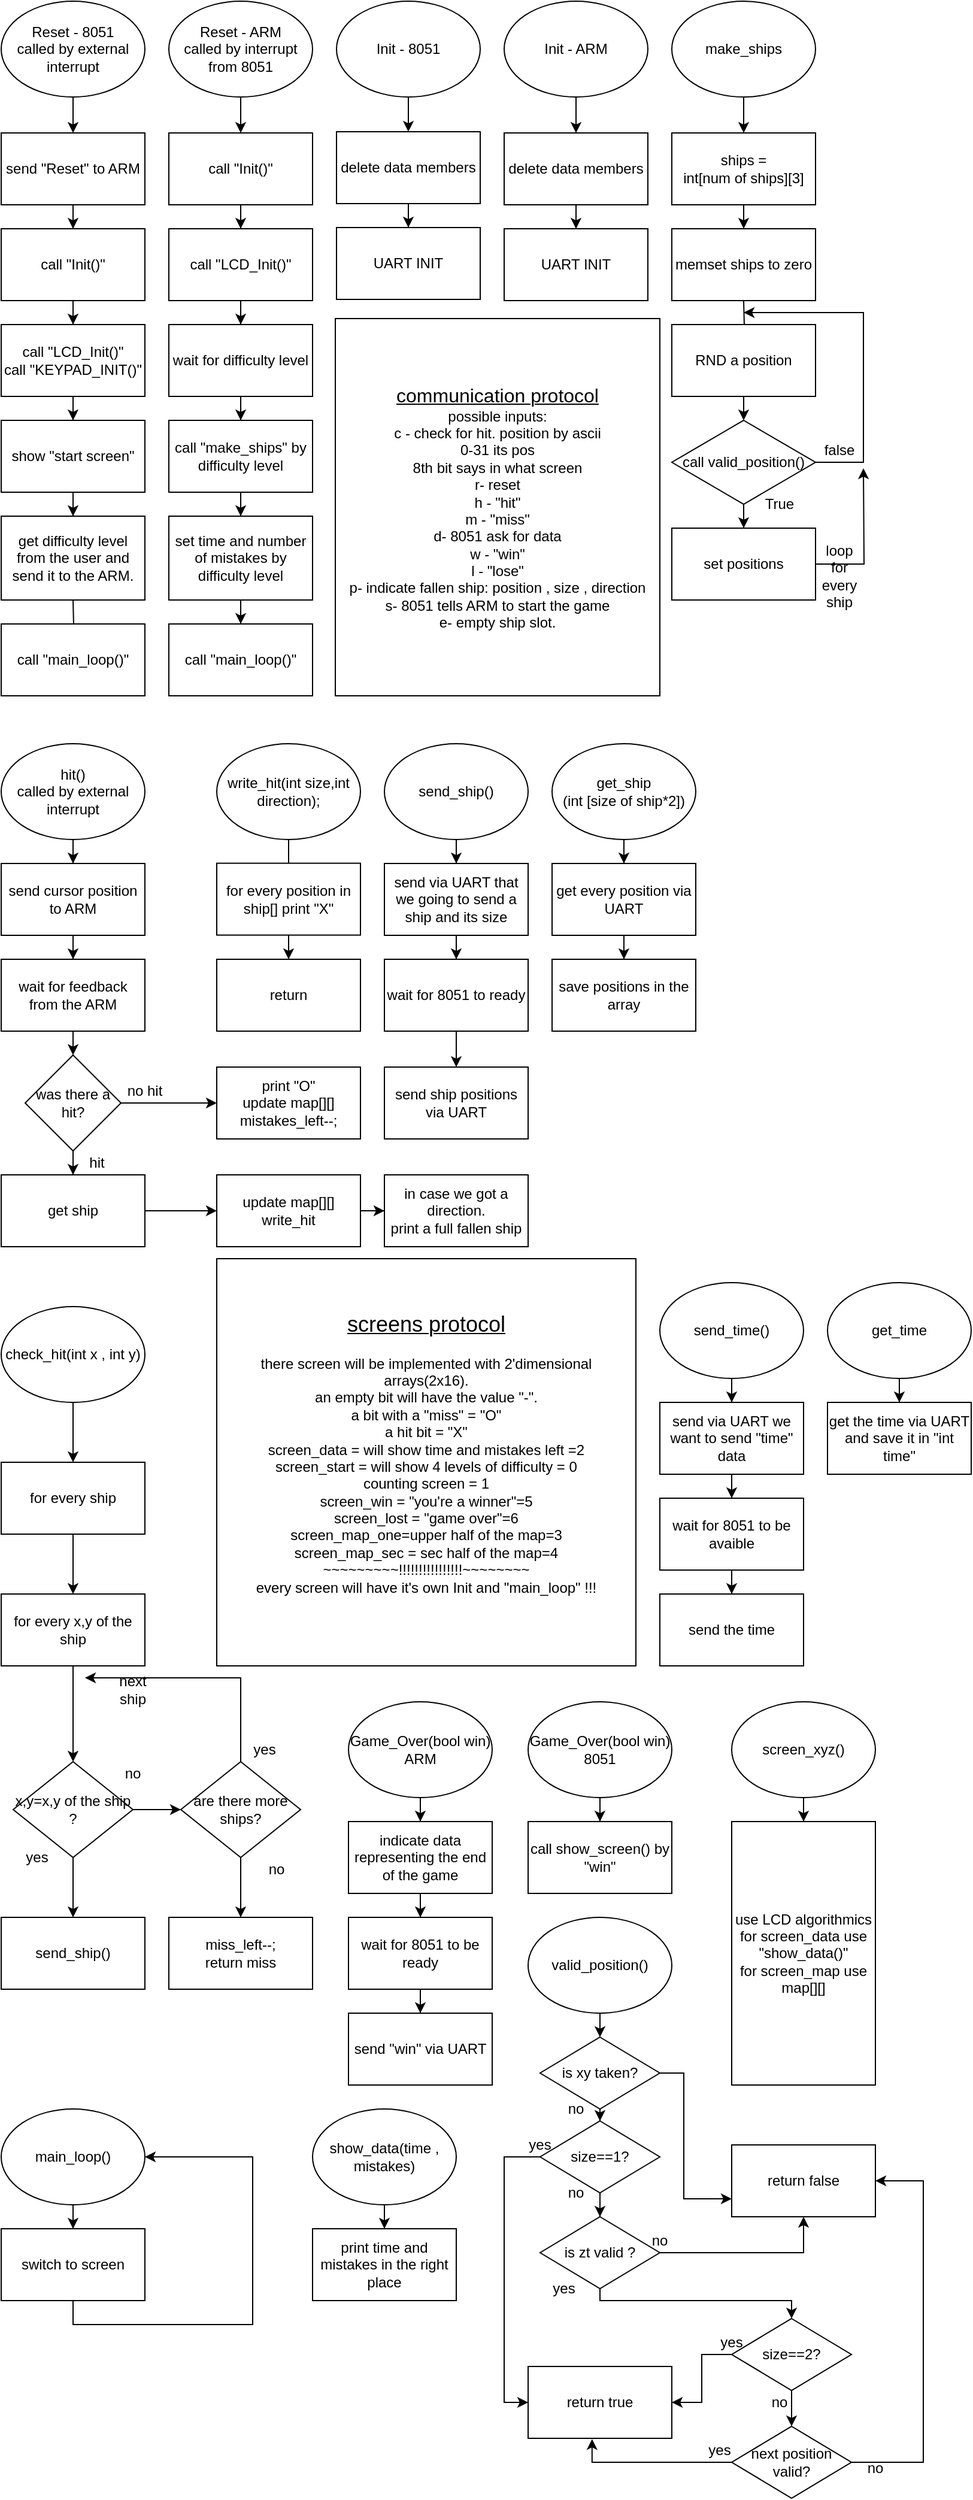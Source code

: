 <mxfile version="10.8.0" type="device"><diagram id="xLFcLaR1ktR-1Xepkl2k" name="Page-1"><mxGraphModel dx="840" dy="452" grid="1" gridSize="10" guides="1" tooltips="1" connect="1" arrows="1" fold="1" page="1" pageScale="1" pageWidth="850" pageHeight="1100" math="0" shadow="0"><root><mxCell id="0"/><mxCell id="1" parent="0"/><mxCell id="1iO3eZems2gTbw6EVcsq-3" value="" style="edgeStyle=orthogonalEdgeStyle;rounded=0;orthogonalLoop=1;jettySize=auto;html=1;" parent="1" source="1iO3eZems2gTbw6EVcsq-1" target="1iO3eZems2gTbw6EVcsq-2" edge="1"><mxGeometry relative="1" as="geometry"/></mxCell><mxCell id="1iO3eZems2gTbw6EVcsq-1" value="Reset - 8051&lt;br&gt;called by external interrupt&lt;br&gt;" style="ellipse;whiteSpace=wrap;html=1;" parent="1" vertex="1"><mxGeometry x="20" y="20" width="120" height="80" as="geometry"/></mxCell><mxCell id="1iO3eZems2gTbw6EVcsq-5" value="" style="edgeStyle=orthogonalEdgeStyle;rounded=0;orthogonalLoop=1;jettySize=auto;html=1;" parent="1" source="1iO3eZems2gTbw6EVcsq-2" target="1iO3eZems2gTbw6EVcsq-4" edge="1"><mxGeometry relative="1" as="geometry"/></mxCell><mxCell id="1iO3eZems2gTbw6EVcsq-2" value="send &quot;Reset&quot; to ARM" style="rounded=0;whiteSpace=wrap;html=1;" parent="1" vertex="1"><mxGeometry x="20" y="130" width="120" height="60" as="geometry"/></mxCell><mxCell id="1iO3eZems2gTbw6EVcsq-7" value="" style="edgeStyle=orthogonalEdgeStyle;rounded=0;orthogonalLoop=1;jettySize=auto;html=1;" parent="1" source="1iO3eZems2gTbw6EVcsq-4" target="1iO3eZems2gTbw6EVcsq-6" edge="1"><mxGeometry relative="1" as="geometry"/></mxCell><mxCell id="1iO3eZems2gTbw6EVcsq-4" value="call &quot;Init()&quot;" style="rounded=0;whiteSpace=wrap;html=1;" parent="1" vertex="1"><mxGeometry x="20" y="210" width="120" height="60" as="geometry"/></mxCell><mxCell id="1iO3eZems2gTbw6EVcsq-9" value="" style="edgeStyle=orthogonalEdgeStyle;rounded=0;orthogonalLoop=1;jettySize=auto;html=1;" parent="1" source="1iO3eZems2gTbw6EVcsq-6" target="1iO3eZems2gTbw6EVcsq-8" edge="1"><mxGeometry relative="1" as="geometry"/></mxCell><mxCell id="1iO3eZems2gTbw6EVcsq-6" value="call &quot;LCD_Init()&quot;&lt;br&gt;call &quot;KEYPAD_INIT()&quot;&lt;br&gt;" style="rounded=0;whiteSpace=wrap;html=1;" parent="1" vertex="1"><mxGeometry x="20" y="290" width="120" height="60" as="geometry"/></mxCell><mxCell id="1iO3eZems2gTbw6EVcsq-11" value="" style="edgeStyle=orthogonalEdgeStyle;rounded=0;orthogonalLoop=1;jettySize=auto;html=1;" parent="1" source="1iO3eZems2gTbw6EVcsq-8" target="1iO3eZems2gTbw6EVcsq-10" edge="1"><mxGeometry relative="1" as="geometry"/></mxCell><mxCell id="1iO3eZems2gTbw6EVcsq-8" value="show &quot;start screen&quot;" style="rounded=0;whiteSpace=wrap;html=1;" parent="1" vertex="1"><mxGeometry x="20" y="370" width="120" height="60" as="geometry"/></mxCell><mxCell id="1iO3eZems2gTbw6EVcsq-10" value="get difficulty level from the user and send it to the ARM." style="rounded=0;whiteSpace=wrap;html=1;" parent="1" vertex="1"><mxGeometry x="20" y="450" width="120" height="70" as="geometry"/></mxCell><mxCell id="1iO3eZems2gTbw6EVcsq-15" value="" style="edgeStyle=orthogonalEdgeStyle;rounded=0;orthogonalLoop=1;jettySize=auto;html=1;" parent="1" target="1iO3eZems2gTbw6EVcsq-14" edge="1"><mxGeometry relative="1" as="geometry"><mxPoint x="80" y="520" as="sourcePoint"/></mxGeometry></mxCell><mxCell id="1iO3eZems2gTbw6EVcsq-14" value="call &quot;main_loop()&quot;&lt;br&gt;" style="rounded=0;whiteSpace=wrap;html=1;" parent="1" vertex="1"><mxGeometry x="20" y="540" width="120" height="60" as="geometry"/></mxCell><mxCell id="1iO3eZems2gTbw6EVcsq-21" value="" style="edgeStyle=orthogonalEdgeStyle;rounded=0;orthogonalLoop=1;jettySize=auto;html=1;" parent="1" source="1iO3eZems2gTbw6EVcsq-16" target="1iO3eZems2gTbw6EVcsq-18" edge="1"><mxGeometry relative="1" as="geometry"/></mxCell><mxCell id="1iO3eZems2gTbw6EVcsq-16" value="Reset - ARM&lt;br&gt;called by interrupt from 8051&lt;br&gt;" style="ellipse;whiteSpace=wrap;html=1;" parent="1" vertex="1"><mxGeometry x="160" y="20" width="120" height="80" as="geometry"/></mxCell><mxCell id="1iO3eZems2gTbw6EVcsq-17" value="" style="edgeStyle=orthogonalEdgeStyle;rounded=0;orthogonalLoop=1;jettySize=auto;html=1;" parent="1" source="1iO3eZems2gTbw6EVcsq-18" target="1iO3eZems2gTbw6EVcsq-20" edge="1"><mxGeometry relative="1" as="geometry"/></mxCell><mxCell id="1iO3eZems2gTbw6EVcsq-18" value="call &quot;Init()&quot;" style="rounded=0;whiteSpace=wrap;html=1;" parent="1" vertex="1"><mxGeometry x="160" y="130" width="120" height="60" as="geometry"/></mxCell><mxCell id="1iO3eZems2gTbw6EVcsq-23" value="" style="edgeStyle=orthogonalEdgeStyle;rounded=0;orthogonalLoop=1;jettySize=auto;html=1;" parent="1" source="1iO3eZems2gTbw6EVcsq-20" target="1iO3eZems2gTbw6EVcsq-22" edge="1"><mxGeometry relative="1" as="geometry"/></mxCell><mxCell id="1iO3eZems2gTbw6EVcsq-20" value="call &quot;LCD_Init()&quot;&lt;br&gt;" style="rounded=0;whiteSpace=wrap;html=1;" parent="1" vertex="1"><mxGeometry x="160" y="210" width="120" height="60" as="geometry"/></mxCell><mxCell id="1iO3eZems2gTbw6EVcsq-25" value="" style="edgeStyle=orthogonalEdgeStyle;rounded=0;orthogonalLoop=1;jettySize=auto;html=1;" parent="1" source="1iO3eZems2gTbw6EVcsq-22" target="1iO3eZems2gTbw6EVcsq-24" edge="1"><mxGeometry relative="1" as="geometry"/></mxCell><mxCell id="1iO3eZems2gTbw6EVcsq-22" value="wait for difficulty level" style="rounded=0;whiteSpace=wrap;html=1;" parent="1" vertex="1"><mxGeometry x="160" y="290" width="120" height="60" as="geometry"/></mxCell><mxCell id="1iO3eZems2gTbw6EVcsq-27" value="" style="edgeStyle=orthogonalEdgeStyle;rounded=0;orthogonalLoop=1;jettySize=auto;html=1;" parent="1" source="1iO3eZems2gTbw6EVcsq-24" target="1iO3eZems2gTbw6EVcsq-26" edge="1"><mxGeometry relative="1" as="geometry"/></mxCell><mxCell id="1iO3eZems2gTbw6EVcsq-24" value="call &quot;make_ships&quot; by difficulty level" style="rounded=0;whiteSpace=wrap;html=1;" parent="1" vertex="1"><mxGeometry x="160" y="370" width="120" height="60" as="geometry"/></mxCell><mxCell id="1iO3eZems2gTbw6EVcsq-29" value="" style="edgeStyle=orthogonalEdgeStyle;rounded=0;orthogonalLoop=1;jettySize=auto;html=1;" parent="1" source="1iO3eZems2gTbw6EVcsq-26" target="1iO3eZems2gTbw6EVcsq-28" edge="1"><mxGeometry relative="1" as="geometry"/></mxCell><mxCell id="1iO3eZems2gTbw6EVcsq-26" value="set time and number of mistakes by difficulty level" style="rounded=0;whiteSpace=wrap;html=1;" parent="1" vertex="1"><mxGeometry x="160" y="450" width="120" height="70" as="geometry"/></mxCell><mxCell id="1iO3eZems2gTbw6EVcsq-28" value="call &quot;main_loop()&quot;" style="rounded=0;whiteSpace=wrap;html=1;" parent="1" vertex="1"><mxGeometry x="160" y="540" width="120" height="60" as="geometry"/></mxCell><mxCell id="1iO3eZems2gTbw6EVcsq-188" value="" style="edgeStyle=orthogonalEdgeStyle;rounded=0;orthogonalLoop=1;jettySize=auto;html=1;" parent="1" source="1iO3eZems2gTbw6EVcsq-30" target="1iO3eZems2gTbw6EVcsq-186" edge="1"><mxGeometry relative="1" as="geometry"/></mxCell><mxCell id="1iO3eZems2gTbw6EVcsq-30" value="Init - 8051" style="ellipse;whiteSpace=wrap;html=1;" parent="1" vertex="1"><mxGeometry x="300" y="20" width="120" height="80" as="geometry"/></mxCell><mxCell id="1iO3eZems2gTbw6EVcsq-33" value="" style="edgeStyle=orthogonalEdgeStyle;rounded=0;orthogonalLoop=1;jettySize=auto;html=1;" parent="1" source="1iO3eZems2gTbw6EVcsq-34" target="1iO3eZems2gTbw6EVcsq-35" edge="1"><mxGeometry relative="1" as="geometry"/></mxCell><mxCell id="1iO3eZems2gTbw6EVcsq-34" value="Init - ARM" style="ellipse;whiteSpace=wrap;html=1;" parent="1" vertex="1"><mxGeometry x="440" y="20" width="120" height="80" as="geometry"/></mxCell><mxCell id="1iO3eZems2gTbw6EVcsq-37" value="" style="edgeStyle=orthogonalEdgeStyle;rounded=0;orthogonalLoop=1;jettySize=auto;html=1;" parent="1" source="1iO3eZems2gTbw6EVcsq-35" target="1iO3eZems2gTbw6EVcsq-36" edge="1"><mxGeometry relative="1" as="geometry"/></mxCell><mxCell id="1iO3eZems2gTbw6EVcsq-35" value="delete data members" style="rounded=0;whiteSpace=wrap;html=1;" parent="1" vertex="1"><mxGeometry x="440" y="130" width="120" height="60" as="geometry"/></mxCell><mxCell id="1iO3eZems2gTbw6EVcsq-36" value="UART INIT" style="rounded=0;whiteSpace=wrap;html=1;" parent="1" vertex="1"><mxGeometry x="440" y="210" width="120" height="60" as="geometry"/></mxCell><mxCell id="1iO3eZems2gTbw6EVcsq-40" value="" style="edgeStyle=orthogonalEdgeStyle;rounded=0;orthogonalLoop=1;jettySize=auto;html=1;" parent="1" source="1iO3eZems2gTbw6EVcsq-38" target="1iO3eZems2gTbw6EVcsq-39" edge="1"><mxGeometry relative="1" as="geometry"/></mxCell><mxCell id="1iO3eZems2gTbw6EVcsq-38" value="make_ships" style="ellipse;whiteSpace=wrap;html=1;" parent="1" vertex="1"><mxGeometry x="580" y="20" width="120" height="80" as="geometry"/></mxCell><mxCell id="1iO3eZems2gTbw6EVcsq-42" value="" style="edgeStyle=orthogonalEdgeStyle;rounded=0;orthogonalLoop=1;jettySize=auto;html=1;" parent="1" source="1iO3eZems2gTbw6EVcsq-39" edge="1"><mxGeometry relative="1" as="geometry"><mxPoint x="640" y="210" as="targetPoint"/></mxGeometry></mxCell><mxCell id="1iO3eZems2gTbw6EVcsq-39" value="ships = &lt;br&gt;int[num of ships][3]" style="rounded=0;whiteSpace=wrap;html=1;" parent="1" vertex="1"><mxGeometry x="580" y="130" width="120" height="60" as="geometry"/></mxCell><mxCell id="1iO3eZems2gTbw6EVcsq-43" value="memset ships to zero" style="rounded=0;whiteSpace=wrap;html=1;" parent="1" vertex="1"><mxGeometry x="580" y="210" width="120" height="60" as="geometry"/></mxCell><mxCell id="1iO3eZems2gTbw6EVcsq-47" value="" style="edgeStyle=orthogonalEdgeStyle;rounded=0;orthogonalLoop=1;jettySize=auto;html=1;" parent="1" target="1iO3eZems2gTbw6EVcsq-46" edge="1"><mxGeometry relative="1" as="geometry"><mxPoint x="640" y="270" as="sourcePoint"/></mxGeometry></mxCell><mxCell id="1iO3eZems2gTbw6EVcsq-49" value="" style="edgeStyle=orthogonalEdgeStyle;rounded=0;orthogonalLoop=1;jettySize=auto;html=1;" parent="1" source="1iO3eZems2gTbw6EVcsq-46" edge="1"><mxGeometry relative="1" as="geometry"><mxPoint x="640" y="370" as="targetPoint"/></mxGeometry></mxCell><mxCell id="1iO3eZems2gTbw6EVcsq-46" value="RND a position" style="rounded=0;whiteSpace=wrap;html=1;" parent="1" vertex="1"><mxGeometry x="580" y="290" width="120" height="60" as="geometry"/></mxCell><mxCell id="1iO3eZems2gTbw6EVcsq-54" style="edgeStyle=orthogonalEdgeStyle;rounded=0;orthogonalLoop=1;jettySize=auto;html=1;exitX=1;exitY=0.5;exitDx=0;exitDy=0;" parent="1" source="1iO3eZems2gTbw6EVcsq-52" edge="1"><mxGeometry relative="1" as="geometry"><mxPoint x="640" y="280" as="targetPoint"/><Array as="points"><mxPoint x="740" y="405"/><mxPoint x="740" y="280"/></Array></mxGeometry></mxCell><mxCell id="1iO3eZems2gTbw6EVcsq-57" value="" style="edgeStyle=orthogonalEdgeStyle;rounded=0;orthogonalLoop=1;jettySize=auto;html=1;" parent="1" source="1iO3eZems2gTbw6EVcsq-52" target="1iO3eZems2gTbw6EVcsq-56" edge="1"><mxGeometry relative="1" as="geometry"/></mxCell><mxCell id="1iO3eZems2gTbw6EVcsq-52" value="&lt;span&gt;call valid_position()&lt;/span&gt;" style="rhombus;whiteSpace=wrap;html=1;" parent="1" vertex="1"><mxGeometry x="580" y="370" width="120" height="70" as="geometry"/></mxCell><mxCell id="1iO3eZems2gTbw6EVcsq-55" value="false" style="text;html=1;strokeColor=none;fillColor=none;align=center;verticalAlign=middle;whiteSpace=wrap;rounded=0;" parent="1" vertex="1"><mxGeometry x="700" y="385" width="40" height="20" as="geometry"/></mxCell><mxCell id="1iO3eZems2gTbw6EVcsq-59" style="edgeStyle=orthogonalEdgeStyle;rounded=0;orthogonalLoop=1;jettySize=auto;html=1;" parent="1" source="1iO3eZems2gTbw6EVcsq-56" edge="1"><mxGeometry relative="1" as="geometry"><mxPoint x="740" y="410" as="targetPoint"/></mxGeometry></mxCell><mxCell id="1iO3eZems2gTbw6EVcsq-56" value="set positions" style="rounded=0;whiteSpace=wrap;html=1;" parent="1" vertex="1"><mxGeometry x="580" y="460" width="120" height="60" as="geometry"/></mxCell><mxCell id="1iO3eZems2gTbw6EVcsq-58" value="True" style="text;html=1;strokeColor=none;fillColor=none;align=center;verticalAlign=middle;whiteSpace=wrap;rounded=0;" parent="1" vertex="1"><mxGeometry x="650" y="430" width="40" height="20" as="geometry"/></mxCell><mxCell id="1iO3eZems2gTbw6EVcsq-60" value="loop for every ship" style="text;html=1;strokeColor=none;fillColor=none;align=center;verticalAlign=middle;whiteSpace=wrap;rounded=0;" parent="1" vertex="1"><mxGeometry x="700" y="490" width="40" height="20" as="geometry"/></mxCell><mxCell id="1iO3eZems2gTbw6EVcsq-67" value="" style="edgeStyle=orthogonalEdgeStyle;rounded=0;orthogonalLoop=1;jettySize=auto;html=1;" parent="1" source="1iO3eZems2gTbw6EVcsq-64" target="1iO3eZems2gTbw6EVcsq-66" edge="1"><mxGeometry relative="1" as="geometry"/></mxCell><mxCell id="1iO3eZems2gTbw6EVcsq-64" value="hit()&lt;br&gt;called by external interrupt&lt;br&gt;" style="ellipse;whiteSpace=wrap;html=1;" parent="1" vertex="1"><mxGeometry x="20" y="640" width="120" height="80" as="geometry"/></mxCell><mxCell id="1iO3eZems2gTbw6EVcsq-69" value="" style="edgeStyle=orthogonalEdgeStyle;rounded=0;orthogonalLoop=1;jettySize=auto;html=1;" parent="1" source="1iO3eZems2gTbw6EVcsq-66" target="1iO3eZems2gTbw6EVcsq-68" edge="1"><mxGeometry relative="1" as="geometry"/></mxCell><mxCell id="1iO3eZems2gTbw6EVcsq-66" value="send cursor position to ARM" style="rounded=0;whiteSpace=wrap;html=1;" parent="1" vertex="1"><mxGeometry x="20" y="740" width="120" height="60" as="geometry"/></mxCell><mxCell id="1iO3eZems2gTbw6EVcsq-71" value="" style="edgeStyle=orthogonalEdgeStyle;rounded=0;orthogonalLoop=1;jettySize=auto;html=1;" parent="1" source="1iO3eZems2gTbw6EVcsq-68" edge="1"><mxGeometry relative="1" as="geometry"><mxPoint x="80" y="900" as="targetPoint"/></mxGeometry></mxCell><mxCell id="1iO3eZems2gTbw6EVcsq-68" value="wait for feedback from the ARM" style="rounded=0;whiteSpace=wrap;html=1;" parent="1" vertex="1"><mxGeometry x="20" y="820" width="120" height="60" as="geometry"/></mxCell><mxCell id="1iO3eZems2gTbw6EVcsq-75" style="edgeStyle=orthogonalEdgeStyle;rounded=0;orthogonalLoop=1;jettySize=auto;html=1;exitX=1;exitY=0.5;exitDx=0;exitDy=0;" parent="1" source="1iO3eZems2gTbw6EVcsq-72" edge="1"><mxGeometry relative="1" as="geometry"><mxPoint x="200" y="940" as="targetPoint"/></mxGeometry></mxCell><mxCell id="1iO3eZems2gTbw6EVcsq-137" value="" style="edgeStyle=orthogonalEdgeStyle;rounded=0;orthogonalLoop=1;jettySize=auto;html=1;" parent="1" source="1iO3eZems2gTbw6EVcsq-72" target="1iO3eZems2gTbw6EVcsq-135" edge="1"><mxGeometry relative="1" as="geometry"/></mxCell><mxCell id="1iO3eZems2gTbw6EVcsq-72" value="was there a hit?" style="rhombus;whiteSpace=wrap;html=1;" parent="1" vertex="1"><mxGeometry x="40" y="900" width="80" height="80" as="geometry"/></mxCell><mxCell id="1iO3eZems2gTbw6EVcsq-74" value="no hit" style="text;html=1;strokeColor=none;fillColor=none;align=center;verticalAlign=middle;whiteSpace=wrap;rounded=0;" parent="1" vertex="1"><mxGeometry x="120" y="920" width="40" height="20" as="geometry"/></mxCell><mxCell id="1iO3eZems2gTbw6EVcsq-76" value="print &quot;O&quot;&lt;br&gt;update map[][]&lt;br&gt;mistakes_left--;&lt;br&gt;" style="rounded=0;whiteSpace=wrap;html=1;" parent="1" vertex="1"><mxGeometry x="200" y="910" width="120" height="60" as="geometry"/></mxCell><mxCell id="g5FnfCNgilQ_dMN_MyKj-2" value="" style="edgeStyle=orthogonalEdgeStyle;rounded=0;orthogonalLoop=1;jettySize=auto;html=1;" parent="1" source="1iO3eZems2gTbw6EVcsq-79" target="g5FnfCNgilQ_dMN_MyKj-1" edge="1"><mxGeometry relative="1" as="geometry"/></mxCell><mxCell id="1iO3eZems2gTbw6EVcsq-79" value="update map[][]&lt;br&gt;write_hit&lt;br&gt;" style="rounded=0;whiteSpace=wrap;html=1;" parent="1" vertex="1"><mxGeometry x="200" y="1000" width="120" height="60" as="geometry"/></mxCell><mxCell id="1iO3eZems2gTbw6EVcsq-80" value="hit" style="text;html=1;strokeColor=none;fillColor=none;align=center;verticalAlign=middle;whiteSpace=wrap;rounded=0;" parent="1" vertex="1"><mxGeometry x="80" y="980" width="40" height="20" as="geometry"/></mxCell><mxCell id="1iO3eZems2gTbw6EVcsq-86" value="" style="edgeStyle=orthogonalEdgeStyle;rounded=0;orthogonalLoop=1;jettySize=auto;html=1;" parent="1" edge="1"><mxGeometry relative="1" as="geometry"><mxPoint x="260" y="720" as="sourcePoint"/><mxPoint x="260" y="750" as="targetPoint"/></mxGeometry></mxCell><mxCell id="1iO3eZems2gTbw6EVcsq-84" value="&lt;span&gt;write_hit(int size,int direction);&lt;/span&gt;" style="ellipse;whiteSpace=wrap;html=1;" parent="1" vertex="1"><mxGeometry x="200" y="640" width="120" height="80" as="geometry"/></mxCell><mxCell id="1iO3eZems2gTbw6EVcsq-99" value="" style="edgeStyle=orthogonalEdgeStyle;rounded=0;orthogonalLoop=1;jettySize=auto;html=1;entryX=0.5;entryY=0;entryDx=0;entryDy=0;" parent="1" target="1iO3eZems2gTbw6EVcsq-100" edge="1"><mxGeometry relative="1" as="geometry"><mxPoint x="260" y="800" as="sourcePoint"/><mxPoint x="260" y="880" as="targetPoint"/></mxGeometry></mxCell><mxCell id="1iO3eZems2gTbw6EVcsq-100" value="return" style="rounded=0;whiteSpace=wrap;html=1;" parent="1" vertex="1"><mxGeometry x="200" y="820" width="120" height="60" as="geometry"/></mxCell><mxCell id="1iO3eZems2gTbw6EVcsq-105" value="" style="edgeStyle=orthogonalEdgeStyle;rounded=0;orthogonalLoop=1;jettySize=auto;html=1;" parent="1" source="1iO3eZems2gTbw6EVcsq-103" edge="1"><mxGeometry relative="1" as="geometry"><mxPoint x="80" y="1240" as="targetPoint"/></mxGeometry></mxCell><mxCell id="1iO3eZems2gTbw6EVcsq-103" value="check_hit(int x , int y)" style="ellipse;whiteSpace=wrap;html=1;" parent="1" vertex="1"><mxGeometry x="20" y="1110" width="120" height="80" as="geometry"/></mxCell><mxCell id="1iO3eZems2gTbw6EVcsq-108" value="" style="edgeStyle=orthogonalEdgeStyle;rounded=0;orthogonalLoop=1;jettySize=auto;html=1;" parent="1" source="1iO3eZems2gTbw6EVcsq-106" edge="1"><mxGeometry relative="1" as="geometry"><mxPoint x="80" y="1350" as="targetPoint"/></mxGeometry></mxCell><mxCell id="1iO3eZems2gTbw6EVcsq-106" value="for every ship" style="rounded=0;whiteSpace=wrap;html=1;" parent="1" vertex="1"><mxGeometry x="20" y="1240" width="120" height="60" as="geometry"/></mxCell><mxCell id="1iO3eZems2gTbw6EVcsq-112" value="" style="edgeStyle=orthogonalEdgeStyle;rounded=0;orthogonalLoop=1;jettySize=auto;html=1;" parent="1" source="1iO3eZems2gTbw6EVcsq-110" edge="1"><mxGeometry relative="1" as="geometry"><mxPoint x="80" y="1490" as="targetPoint"/></mxGeometry></mxCell><mxCell id="1iO3eZems2gTbw6EVcsq-110" value="for every x,y of the ship" style="rounded=0;whiteSpace=wrap;html=1;" parent="1" vertex="1"><mxGeometry x="20" y="1350" width="120" height="60" as="geometry"/></mxCell><mxCell id="1iO3eZems2gTbw6EVcsq-119" style="edgeStyle=orthogonalEdgeStyle;rounded=0;orthogonalLoop=1;jettySize=auto;html=1;exitX=0.5;exitY=1;exitDx=0;exitDy=0;" parent="1" source="1iO3eZems2gTbw6EVcsq-113" edge="1"><mxGeometry relative="1" as="geometry"><mxPoint x="80" y="1620" as="targetPoint"/></mxGeometry></mxCell><mxCell id="1iO3eZems2gTbw6EVcsq-123" style="edgeStyle=orthogonalEdgeStyle;rounded=0;orthogonalLoop=1;jettySize=auto;html=1;entryX=0;entryY=0.5;entryDx=0;entryDy=0;" parent="1" source="1iO3eZems2gTbw6EVcsq-113" target="1iO3eZems2gTbw6EVcsq-122" edge="1"><mxGeometry relative="1" as="geometry"/></mxCell><mxCell id="1iO3eZems2gTbw6EVcsq-113" value="x,y=x,y of the ship ?" style="rhombus;whiteSpace=wrap;html=1;" parent="1" vertex="1"><mxGeometry x="30" y="1490" width="100" height="80" as="geometry"/></mxCell><mxCell id="1iO3eZems2gTbw6EVcsq-121" value="send_ship()" style="rounded=0;whiteSpace=wrap;html=1;" parent="1" vertex="1"><mxGeometry x="20" y="1620" width="120" height="60" as="geometry"/></mxCell><mxCell id="1iO3eZems2gTbw6EVcsq-128" value="" style="edgeStyle=orthogonalEdgeStyle;rounded=0;orthogonalLoop=1;jettySize=auto;html=1;" parent="1" source="1iO3eZems2gTbw6EVcsq-122" edge="1"><mxGeometry relative="1" as="geometry"><mxPoint x="90" y="1420" as="targetPoint"/><Array as="points"><mxPoint x="220" y="1420"/></Array></mxGeometry></mxCell><mxCell id="1iO3eZems2gTbw6EVcsq-133" value="" style="edgeStyle=orthogonalEdgeStyle;rounded=0;orthogonalLoop=1;jettySize=auto;html=1;" parent="1" source="1iO3eZems2gTbw6EVcsq-122" target="1iO3eZems2gTbw6EVcsq-132" edge="1"><mxGeometry relative="1" as="geometry"/></mxCell><mxCell id="1iO3eZems2gTbw6EVcsq-122" value="are there more ships?" style="rhombus;whiteSpace=wrap;html=1;" parent="1" vertex="1"><mxGeometry x="170" y="1490" width="100" height="80" as="geometry"/></mxCell><mxCell id="1iO3eZems2gTbw6EVcsq-124" value="yes" style="text;html=1;strokeColor=none;fillColor=none;align=center;verticalAlign=middle;whiteSpace=wrap;rounded=0;" parent="1" vertex="1"><mxGeometry x="30" y="1560" width="40" height="20" as="geometry"/></mxCell><mxCell id="1iO3eZems2gTbw6EVcsq-125" value="no" style="text;html=1;strokeColor=none;fillColor=none;align=center;verticalAlign=middle;whiteSpace=wrap;rounded=0;" parent="1" vertex="1"><mxGeometry x="110" y="1490" width="40" height="20" as="geometry"/></mxCell><mxCell id="1iO3eZems2gTbw6EVcsq-126" value="yes" style="text;html=1;strokeColor=none;fillColor=none;align=center;verticalAlign=middle;whiteSpace=wrap;rounded=0;" parent="1" vertex="1"><mxGeometry x="220" y="1470" width="40" height="20" as="geometry"/></mxCell><mxCell id="1iO3eZems2gTbw6EVcsq-129" value="no" style="text;html=1;strokeColor=none;fillColor=none;align=center;verticalAlign=middle;whiteSpace=wrap;rounded=0;" parent="1" vertex="1"><mxGeometry x="230" y="1570" width="40" height="20" as="geometry"/></mxCell><mxCell id="1iO3eZems2gTbw6EVcsq-132" value="miss_left--;&lt;br&gt;return miss&lt;br&gt;" style="rounded=0;whiteSpace=wrap;html=1;" parent="1" vertex="1"><mxGeometry x="160" y="1620" width="120" height="60" as="geometry"/></mxCell><mxCell id="1iO3eZems2gTbw6EVcsq-134" value="next ship" style="text;html=1;strokeColor=none;fillColor=none;align=center;verticalAlign=middle;whiteSpace=wrap;rounded=0;" parent="1" vertex="1"><mxGeometry x="110" y="1420" width="40" height="20" as="geometry"/></mxCell><mxCell id="1iO3eZems2gTbw6EVcsq-138" value="" style="edgeStyle=orthogonalEdgeStyle;rounded=0;orthogonalLoop=1;jettySize=auto;html=1;" parent="1" source="1iO3eZems2gTbw6EVcsq-135" target="1iO3eZems2gTbw6EVcsq-79" edge="1"><mxGeometry relative="1" as="geometry"/></mxCell><mxCell id="1iO3eZems2gTbw6EVcsq-135" value="get ship" style="rounded=0;whiteSpace=wrap;html=1;" parent="1" vertex="1"><mxGeometry x="20" y="1000" width="120" height="60" as="geometry"/></mxCell><mxCell id="1iO3eZems2gTbw6EVcsq-144" value="" style="edgeStyle=orthogonalEdgeStyle;rounded=0;orthogonalLoop=1;jettySize=auto;html=1;" parent="1" source="1iO3eZems2gTbw6EVcsq-140" target="1iO3eZems2gTbw6EVcsq-143" edge="1"><mxGeometry relative="1" as="geometry"/></mxCell><mxCell id="1iO3eZems2gTbw6EVcsq-140" value="send_ship()" style="ellipse;whiteSpace=wrap;html=1;" parent="1" vertex="1"><mxGeometry x="340" y="640" width="120" height="80" as="geometry"/></mxCell><mxCell id="1iO3eZems2gTbw6EVcsq-146" value="" style="edgeStyle=orthogonalEdgeStyle;rounded=0;orthogonalLoop=1;jettySize=auto;html=1;" parent="1" source="1iO3eZems2gTbw6EVcsq-143" target="1iO3eZems2gTbw6EVcsq-145" edge="1"><mxGeometry relative="1" as="geometry"/></mxCell><mxCell id="1iO3eZems2gTbw6EVcsq-143" value="send via UART that we going to send a ship and its size" style="rounded=0;whiteSpace=wrap;html=1;" parent="1" vertex="1"><mxGeometry x="340" y="740" width="120" height="60" as="geometry"/></mxCell><mxCell id="1iO3eZems2gTbw6EVcsq-148" value="" style="edgeStyle=orthogonalEdgeStyle;rounded=0;orthogonalLoop=1;jettySize=auto;html=1;" parent="1" source="1iO3eZems2gTbw6EVcsq-145" target="1iO3eZems2gTbw6EVcsq-147" edge="1"><mxGeometry relative="1" as="geometry"/></mxCell><mxCell id="1iO3eZems2gTbw6EVcsq-145" value="wait for 8051 to ready" style="rounded=0;whiteSpace=wrap;html=1;" parent="1" vertex="1"><mxGeometry x="340" y="820" width="120" height="60" as="geometry"/></mxCell><mxCell id="1iO3eZems2gTbw6EVcsq-147" value="send ship positions via UART" style="rounded=0;whiteSpace=wrap;html=1;" parent="1" vertex="1"><mxGeometry x="340" y="910" width="120" height="60" as="geometry"/></mxCell><mxCell id="1iO3eZems2gTbw6EVcsq-152" value="" style="edgeStyle=orthogonalEdgeStyle;rounded=0;orthogonalLoop=1;jettySize=auto;html=1;" parent="1" source="1iO3eZems2gTbw6EVcsq-150" target="1iO3eZems2gTbw6EVcsq-151" edge="1"><mxGeometry relative="1" as="geometry"/></mxCell><mxCell id="1iO3eZems2gTbw6EVcsq-150" value="get_ship&lt;br&gt;(int [size of ship*2])" style="ellipse;whiteSpace=wrap;html=1;" parent="1" vertex="1"><mxGeometry x="480" y="640" width="120" height="80" as="geometry"/></mxCell><mxCell id="1iO3eZems2gTbw6EVcsq-156" value="" style="edgeStyle=orthogonalEdgeStyle;rounded=0;orthogonalLoop=1;jettySize=auto;html=1;" parent="1" source="1iO3eZems2gTbw6EVcsq-151" target="1iO3eZems2gTbw6EVcsq-155" edge="1"><mxGeometry relative="1" as="geometry"/></mxCell><mxCell id="1iO3eZems2gTbw6EVcsq-151" value="get every position via UART" style="rounded=0;whiteSpace=wrap;html=1;" parent="1" vertex="1"><mxGeometry x="480" y="740" width="120" height="60" as="geometry"/></mxCell><mxCell id="1iO3eZems2gTbw6EVcsq-155" value="save positions in the array" style="rounded=0;whiteSpace=wrap;html=1;" parent="1" vertex="1"><mxGeometry x="480" y="820" width="120" height="60" as="geometry"/></mxCell><mxCell id="1iO3eZems2gTbw6EVcsq-161" value="" style="edgeStyle=orthogonalEdgeStyle;rounded=0;orthogonalLoop=1;jettySize=auto;html=1;" parent="1" source="1iO3eZems2gTbw6EVcsq-159" target="1iO3eZems2gTbw6EVcsq-160" edge="1"><mxGeometry relative="1" as="geometry"/></mxCell><mxCell id="1iO3eZems2gTbw6EVcsq-159" value="send_time()" style="ellipse;whiteSpace=wrap;html=1;" parent="1" vertex="1"><mxGeometry x="570" y="1090" width="120" height="80" as="geometry"/></mxCell><mxCell id="1iO3eZems2gTbw6EVcsq-163" value="" style="edgeStyle=orthogonalEdgeStyle;rounded=0;orthogonalLoop=1;jettySize=auto;html=1;" parent="1" source="1iO3eZems2gTbw6EVcsq-160" target="1iO3eZems2gTbw6EVcsq-162" edge="1"><mxGeometry relative="1" as="geometry"/></mxCell><mxCell id="1iO3eZems2gTbw6EVcsq-160" value="send via UART we want to send &quot;time&quot; data" style="rounded=0;whiteSpace=wrap;html=1;" parent="1" vertex="1"><mxGeometry x="570" y="1190" width="120" height="60" as="geometry"/></mxCell><mxCell id="1iO3eZems2gTbw6EVcsq-165" value="" style="edgeStyle=orthogonalEdgeStyle;rounded=0;orthogonalLoop=1;jettySize=auto;html=1;" parent="1" source="1iO3eZems2gTbw6EVcsq-162" target="1iO3eZems2gTbw6EVcsq-164" edge="1"><mxGeometry relative="1" as="geometry"/></mxCell><mxCell id="1iO3eZems2gTbw6EVcsq-162" value="wait for 8051 to be avaible" style="rounded=0;whiteSpace=wrap;html=1;" parent="1" vertex="1"><mxGeometry x="570" y="1270" width="120" height="60" as="geometry"/></mxCell><mxCell id="1iO3eZems2gTbw6EVcsq-164" value="send the time" style="rounded=0;whiteSpace=wrap;html=1;" parent="1" vertex="1"><mxGeometry x="570" y="1350" width="120" height="60" as="geometry"/></mxCell><mxCell id="1iO3eZems2gTbw6EVcsq-169" value="" style="edgeStyle=orthogonalEdgeStyle;rounded=0;orthogonalLoop=1;jettySize=auto;html=1;" parent="1" source="1iO3eZems2gTbw6EVcsq-167" target="1iO3eZems2gTbw6EVcsq-168" edge="1"><mxGeometry relative="1" as="geometry"/></mxCell><mxCell id="1iO3eZems2gTbw6EVcsq-167" value="get_time" style="ellipse;whiteSpace=wrap;html=1;" parent="1" vertex="1"><mxGeometry x="710" y="1090" width="120" height="80" as="geometry"/></mxCell><mxCell id="1iO3eZems2gTbw6EVcsq-168" value="get the time via UART and save it in &quot;int time&quot;" style="rounded=0;whiteSpace=wrap;html=1;" parent="1" vertex="1"><mxGeometry x="710" y="1190" width="120" height="60" as="geometry"/></mxCell><mxCell id="1iO3eZems2gTbw6EVcsq-175" value="" style="edgeStyle=orthogonalEdgeStyle;rounded=0;orthogonalLoop=1;jettySize=auto;html=1;" parent="1" source="1iO3eZems2gTbw6EVcsq-170" target="1iO3eZems2gTbw6EVcsq-174" edge="1"><mxGeometry relative="1" as="geometry"/></mxCell><mxCell id="1iO3eZems2gTbw6EVcsq-170" value="Game_Over(bool win)&lt;br&gt;ARM&lt;br&gt;" style="ellipse;whiteSpace=wrap;html=1;" parent="1" vertex="1"><mxGeometry x="310" y="1440" width="120" height="80" as="geometry"/></mxCell><mxCell id="1iO3eZems2gTbw6EVcsq-177" value="" style="edgeStyle=orthogonalEdgeStyle;rounded=0;orthogonalLoop=1;jettySize=auto;html=1;" parent="1" source="1iO3eZems2gTbw6EVcsq-174" target="1iO3eZems2gTbw6EVcsq-176" edge="1"><mxGeometry relative="1" as="geometry"/></mxCell><mxCell id="1iO3eZems2gTbw6EVcsq-174" value="indicate data representing the end of the game" style="rounded=0;whiteSpace=wrap;html=1;" parent="1" vertex="1"><mxGeometry x="310" y="1540" width="120" height="60" as="geometry"/></mxCell><mxCell id="1iO3eZems2gTbw6EVcsq-179" value="" style="edgeStyle=orthogonalEdgeStyle;rounded=0;orthogonalLoop=1;jettySize=auto;html=1;" parent="1" source="1iO3eZems2gTbw6EVcsq-176" target="1iO3eZems2gTbw6EVcsq-178" edge="1"><mxGeometry relative="1" as="geometry"/></mxCell><mxCell id="1iO3eZems2gTbw6EVcsq-176" value="wait for 8051 to be ready" style="rounded=0;whiteSpace=wrap;html=1;" parent="1" vertex="1"><mxGeometry x="310" y="1620" width="120" height="60" as="geometry"/></mxCell><mxCell id="1iO3eZems2gTbw6EVcsq-178" value="&lt;span&gt;send &quot;win&quot; via UART&lt;/span&gt;" style="rounded=0;whiteSpace=wrap;html=1;" parent="1" vertex="1"><mxGeometry x="310" y="1700" width="120" height="60" as="geometry"/></mxCell><mxCell id="1iO3eZems2gTbw6EVcsq-182" value="" style="edgeStyle=orthogonalEdgeStyle;rounded=0;orthogonalLoop=1;jettySize=auto;html=1;" parent="1" source="1iO3eZems2gTbw6EVcsq-180" target="1iO3eZems2gTbw6EVcsq-181" edge="1"><mxGeometry relative="1" as="geometry"/></mxCell><mxCell id="1iO3eZems2gTbw6EVcsq-180" value="Game_Over(bool win)&lt;br&gt;8051&lt;br&gt;" style="ellipse;whiteSpace=wrap;html=1;" parent="1" vertex="1"><mxGeometry x="460" y="1440" width="120" height="80" as="geometry"/></mxCell><mxCell id="1iO3eZems2gTbw6EVcsq-181" value="call show_screen() by &quot;win&quot;" style="rounded=0;whiteSpace=wrap;html=1;" parent="1" vertex="1"><mxGeometry x="460" y="1540" width="120" height="60" as="geometry"/></mxCell><mxCell id="1iO3eZems2gTbw6EVcsq-184" value="&lt;font&gt;&lt;u&gt;&lt;font style=&quot;font-size: 18px&quot;&gt;screens protocol&lt;br&gt;&lt;/font&gt;&lt;br&gt;&lt;/u&gt;there screen will be implemented with 2'dimensional arrays(2x16).&lt;br&gt;an empty bit will have the value &quot;-&quot;.&lt;br&gt;a bit with a &quot;miss&quot; = &quot;O&quot;&lt;br&gt;a hit bit = &quot;X&quot;&lt;br&gt;screen_data = will show time and mistakes left =2&lt;br&gt;screen_start = will show 4 levels of difficulty = 0&lt;br&gt;counting screen = 1&lt;br&gt;screen_win = &quot;you're a winner&quot;=5&lt;br&gt;screen_lost = &quot;game over&quot;=6&lt;br&gt;screen_map_one=upper half of the map=3&lt;br&gt;screen_map_sec = sec half of the map=4&lt;br&gt;~~~~~~~~~!!!!!!!!!!!!!!!!~~~~~~~~&lt;br&gt;every screen will have it's own Init and &quot;main_loop&quot; !!!&lt;br&gt;&lt;br&gt;&lt;/font&gt;" style="rounded=0;whiteSpace=wrap;html=1;" parent="1" vertex="1"><mxGeometry x="200" y="1070" width="350" height="340" as="geometry"/></mxCell><mxCell id="1iO3eZems2gTbw6EVcsq-185" value="" style="edgeStyle=orthogonalEdgeStyle;rounded=0;orthogonalLoop=1;jettySize=auto;html=1;" parent="1" source="1iO3eZems2gTbw6EVcsq-186" target="1iO3eZems2gTbw6EVcsq-187" edge="1"><mxGeometry relative="1" as="geometry"/></mxCell><mxCell id="1iO3eZems2gTbw6EVcsq-186" value="delete data members" style="rounded=0;whiteSpace=wrap;html=1;" parent="1" vertex="1"><mxGeometry x="300" y="129" width="120" height="60" as="geometry"/></mxCell><mxCell id="1iO3eZems2gTbw6EVcsq-187" value="UART INIT" style="rounded=0;whiteSpace=wrap;html=1;" parent="1" vertex="1"><mxGeometry x="300" y="209" width="120" height="60" as="geometry"/></mxCell><mxCell id="1iO3eZems2gTbw6EVcsq-189" value="for every position in ship[] print &quot;X&quot;" style="rounded=0;whiteSpace=wrap;html=1;" parent="1" vertex="1"><mxGeometry x="200" y="739.8" width="120" height="60" as="geometry"/></mxCell><mxCell id="1iO3eZems2gTbw6EVcsq-196" value="" style="edgeStyle=orthogonalEdgeStyle;rounded=0;orthogonalLoop=1;jettySize=auto;html=1;" parent="1" source="1iO3eZems2gTbw6EVcsq-194" target="1iO3eZems2gTbw6EVcsq-195" edge="1"><mxGeometry relative="1" as="geometry"/></mxCell><mxCell id="1iO3eZems2gTbw6EVcsq-194" value="screen_xyz()" style="ellipse;whiteSpace=wrap;html=1;" parent="1" vertex="1"><mxGeometry x="630" y="1440" width="120" height="80" as="geometry"/></mxCell><mxCell id="1iO3eZems2gTbw6EVcsq-195" value="use LCD algorithmics&lt;br&gt;for screen_data use &quot;show_data()&quot;&lt;br&gt;for screen_map use map[][]&lt;br&gt;" style="rounded=0;whiteSpace=wrap;html=1;" parent="1" vertex="1"><mxGeometry x="630" y="1540" width="120" height="220" as="geometry"/></mxCell><mxCell id="1iO3eZems2gTbw6EVcsq-199" value="" style="edgeStyle=orthogonalEdgeStyle;rounded=0;orthogonalLoop=1;jettySize=auto;html=1;" parent="1" source="1iO3eZems2gTbw6EVcsq-197" target="1iO3eZems2gTbw6EVcsq-198" edge="1"><mxGeometry relative="1" as="geometry"/></mxCell><mxCell id="1iO3eZems2gTbw6EVcsq-197" value="main_loop()" style="ellipse;whiteSpace=wrap;html=1;" parent="1" vertex="1"><mxGeometry x="20" y="1780" width="120" height="80" as="geometry"/></mxCell><mxCell id="1iO3eZems2gTbw6EVcsq-198" value="switch to screen&lt;br&gt;" style="rounded=0;whiteSpace=wrap;html=1;" parent="1" vertex="1"><mxGeometry x="20" y="1880" width="120" height="60" as="geometry"/></mxCell><mxCell id="1iO3eZems2gTbw6EVcsq-205" value="" style="edgeStyle=orthogonalEdgeStyle;rounded=0;orthogonalLoop=1;jettySize=auto;html=1;entryX=1;entryY=0.5;entryDx=0;entryDy=0;exitX=0.5;exitY=1;exitDx=0;exitDy=0;" parent="1" source="1iO3eZems2gTbw6EVcsq-198" target="1iO3eZems2gTbw6EVcsq-197" edge="1"><mxGeometry relative="1" as="geometry"><mxPoint x="190" y="1820" as="targetPoint"/><Array as="points"><mxPoint x="80" y="1960"/><mxPoint x="230" y="1960"/><mxPoint x="230" y="1820"/></Array><mxPoint x="80" y="1970" as="sourcePoint"/></mxGeometry></mxCell><mxCell id="1iO3eZems2gTbw6EVcsq-208" value="" style="edgeStyle=orthogonalEdgeStyle;rounded=0;orthogonalLoop=1;jettySize=auto;html=1;" parent="1" source="1iO3eZems2gTbw6EVcsq-206" target="1iO3eZems2gTbw6EVcsq-207" edge="1"><mxGeometry relative="1" as="geometry"/></mxCell><mxCell id="1iO3eZems2gTbw6EVcsq-206" value="show_data(time , mistakes)" style="ellipse;whiteSpace=wrap;html=1;" parent="1" vertex="1"><mxGeometry x="280" y="1780" width="120" height="80" as="geometry"/></mxCell><mxCell id="1iO3eZems2gTbw6EVcsq-207" value="print time and mistakes in the right place" style="rounded=0;whiteSpace=wrap;html=1;" parent="1" vertex="1"><mxGeometry x="280" y="1880" width="120" height="60" as="geometry"/></mxCell><mxCell id="1iO3eZems2gTbw6EVcsq-209" value="&lt;u&gt;&lt;font size=&quot;3&quot;&gt;communication protocol&lt;/font&gt;&lt;br&gt;&lt;/u&gt;&lt;span&gt;possible inputs:&lt;br&gt;c - check for hit. position by ascii&lt;br&gt;0-31 its pos&lt;br&gt;8th bit says in what screen&lt;br&gt;r- reset&lt;br&gt;h - &quot;hit&quot;&lt;br&gt;m - &quot;miss&quot;&lt;br&gt;d- 8051 ask for data&lt;br&gt;w - &quot;win&quot;&lt;br&gt;l - &quot;lose&quot;&lt;br&gt;p- indicate fallen ship: position , size , direction&lt;br&gt;s- 8051 tells ARM to start the game&lt;br&gt;e- empty ship slot.&lt;br&gt;&lt;/span&gt;" style="rounded=0;whiteSpace=wrap;html=1;" parent="1" vertex="1"><mxGeometry x="299" y="285" width="271" height="315" as="geometry"/></mxCell><mxCell id="1iO3eZems2gTbw6EVcsq-213" value="" style="edgeStyle=orthogonalEdgeStyle;rounded=0;orthogonalLoop=1;jettySize=auto;html=1;" parent="1" source="1iO3eZems2gTbw6EVcsq-211" edge="1"><mxGeometry relative="1" as="geometry"><mxPoint x="520" y="1720" as="targetPoint"/></mxGeometry></mxCell><mxCell id="1iO3eZems2gTbw6EVcsq-211" value="valid_position()" style="ellipse;whiteSpace=wrap;html=1;" parent="1" vertex="1"><mxGeometry x="460" y="1620" width="120" height="80" as="geometry"/></mxCell><mxCell id="1iO3eZems2gTbw6EVcsq-225" value="" style="edgeStyle=orthogonalEdgeStyle;rounded=0;orthogonalLoop=1;jettySize=auto;html=1;" parent="1" source="1iO3eZems2gTbw6EVcsq-214" target="1iO3eZems2gTbw6EVcsq-224" edge="1"><mxGeometry relative="1" as="geometry"/></mxCell><mxCell id="1iO3eZems2gTbw6EVcsq-236" style="edgeStyle=orthogonalEdgeStyle;rounded=0;orthogonalLoop=1;jettySize=auto;html=1;entryX=0;entryY=0.75;entryDx=0;entryDy=0;" parent="1" source="1iO3eZems2gTbw6EVcsq-214" target="1iO3eZems2gTbw6EVcsq-234" edge="1"><mxGeometry relative="1" as="geometry"><mxPoint x="600" y="1850" as="targetPoint"/><Array as="points"><mxPoint x="590" y="1750"/><mxPoint x="590" y="1855"/></Array></mxGeometry></mxCell><mxCell id="1iO3eZems2gTbw6EVcsq-214" value="is xy taken?" style="rhombus;whiteSpace=wrap;html=1;" parent="1" vertex="1"><mxGeometry x="470" y="1720" width="100" height="60" as="geometry"/></mxCell><mxCell id="1iO3eZems2gTbw6EVcsq-226" value="" style="edgeStyle=orthogonalEdgeStyle;rounded=0;orthogonalLoop=1;jettySize=auto;html=1;" parent="1" source="1iO3eZems2gTbw6EVcsq-224" target="1iO3eZems2gTbw6EVcsq-218" edge="1"><mxGeometry relative="1" as="geometry"/></mxCell><mxCell id="1iO3eZems2gTbw6EVcsq-254" style="edgeStyle=orthogonalEdgeStyle;rounded=0;orthogonalLoop=1;jettySize=auto;html=1;entryX=0;entryY=0.5;entryDx=0;entryDy=0;" parent="1" source="1iO3eZems2gTbw6EVcsq-224" target="1iO3eZems2gTbw6EVcsq-237" edge="1"><mxGeometry relative="1" as="geometry"><mxPoint x="450" y="2010" as="targetPoint"/><Array as="points"><mxPoint x="440" y="1820"/><mxPoint x="440" y="2025"/></Array></mxGeometry></mxCell><mxCell id="1iO3eZems2gTbw6EVcsq-224" value="size==1?" style="rhombus;whiteSpace=wrap;html=1;" parent="1" vertex="1"><mxGeometry x="470" y="1790" width="100" height="60" as="geometry"/></mxCell><mxCell id="1iO3eZems2gTbw6EVcsq-251" style="edgeStyle=orthogonalEdgeStyle;rounded=0;orthogonalLoop=1;jettySize=auto;html=1;entryX=0.5;entryY=0;entryDx=0;entryDy=0;" parent="1" source="1iO3eZems2gTbw6EVcsq-218" target="1iO3eZems2gTbw6EVcsq-221" edge="1"><mxGeometry relative="1" as="geometry"><mxPoint x="690" y="1940" as="targetPoint"/><Array as="points"><mxPoint x="520" y="1940"/><mxPoint x="680" y="1940"/></Array></mxGeometry></mxCell><mxCell id="1iO3eZems2gTbw6EVcsq-252" style="edgeStyle=orthogonalEdgeStyle;rounded=0;orthogonalLoop=1;jettySize=auto;html=1;" parent="1" source="1iO3eZems2gTbw6EVcsq-218" target="1iO3eZems2gTbw6EVcsq-234" edge="1"><mxGeometry relative="1" as="geometry"><mxPoint x="720" y="1900" as="targetPoint"/><Array as="points"><mxPoint x="690" y="1900"/></Array></mxGeometry></mxCell><mxCell id="1iO3eZems2gTbw6EVcsq-218" value="is zt valid ?" style="rhombus;whiteSpace=wrap;html=1;" parent="1" vertex="1"><mxGeometry x="470" y="1870" width="100" height="60" as="geometry"/></mxCell><mxCell id="1iO3eZems2gTbw6EVcsq-228" value="" style="edgeStyle=orthogonalEdgeStyle;rounded=0;orthogonalLoop=1;jettySize=auto;html=1;" parent="1" source="1iO3eZems2gTbw6EVcsq-221" target="1iO3eZems2gTbw6EVcsq-227" edge="1"><mxGeometry relative="1" as="geometry"/></mxCell><mxCell id="1iO3eZems2gTbw6EVcsq-246" style="edgeStyle=orthogonalEdgeStyle;rounded=0;orthogonalLoop=1;jettySize=auto;html=1;" parent="1" source="1iO3eZems2gTbw6EVcsq-221" target="1iO3eZems2gTbw6EVcsq-237" edge="1"><mxGeometry relative="1" as="geometry"/></mxCell><mxCell id="1iO3eZems2gTbw6EVcsq-221" value="size==2?" style="rhombus;whiteSpace=wrap;html=1;" parent="1" vertex="1"><mxGeometry x="630" y="1955" width="100" height="60" as="geometry"/></mxCell><mxCell id="1iO3eZems2gTbw6EVcsq-239" style="edgeStyle=orthogonalEdgeStyle;rounded=0;orthogonalLoop=1;jettySize=auto;html=1;entryX=0.445;entryY=1.01;entryDx=0;entryDy=0;entryPerimeter=0;" parent="1" source="1iO3eZems2gTbw6EVcsq-227" target="1iO3eZems2gTbw6EVcsq-237" edge="1"><mxGeometry relative="1" as="geometry"/></mxCell><mxCell id="1iO3eZems2gTbw6EVcsq-243" style="edgeStyle=orthogonalEdgeStyle;rounded=0;orthogonalLoop=1;jettySize=auto;html=1;entryX=1;entryY=0.5;entryDx=0;entryDy=0;" parent="1" source="1iO3eZems2gTbw6EVcsq-227" target="1iO3eZems2gTbw6EVcsq-234" edge="1"><mxGeometry relative="1" as="geometry"><mxPoint x="780" y="1840" as="targetPoint"/><Array as="points"><mxPoint x="790" y="2075"/><mxPoint x="790" y="1840"/></Array></mxGeometry></mxCell><mxCell id="1iO3eZems2gTbw6EVcsq-227" value="next position valid?" style="rhombus;whiteSpace=wrap;html=1;" parent="1" vertex="1"><mxGeometry x="630" y="2045" width="100" height="60" as="geometry"/></mxCell><mxCell id="1iO3eZems2gTbw6EVcsq-229" value="no" style="text;html=1;strokeColor=none;fillColor=none;align=center;verticalAlign=middle;whiteSpace=wrap;rounded=0;" parent="1" vertex="1"><mxGeometry x="480" y="1770" width="40" height="20" as="geometry"/></mxCell><mxCell id="1iO3eZems2gTbw6EVcsq-230" value="no" style="text;html=1;strokeColor=none;fillColor=none;align=center;verticalAlign=middle;whiteSpace=wrap;rounded=0;" parent="1" vertex="1"><mxGeometry x="480" y="1840" width="40" height="20" as="geometry"/></mxCell><mxCell id="1iO3eZems2gTbw6EVcsq-231" value="yes" style="text;html=1;strokeColor=none;fillColor=none;align=center;verticalAlign=middle;whiteSpace=wrap;rounded=0;" parent="1" vertex="1"><mxGeometry x="470" y="1920" width="40" height="20" as="geometry"/></mxCell><mxCell id="1iO3eZems2gTbw6EVcsq-232" value="no" style="text;html=1;strokeColor=none;fillColor=none;align=center;verticalAlign=middle;whiteSpace=wrap;rounded=0;" parent="1" vertex="1"><mxGeometry x="650" y="2015" width="40" height="20" as="geometry"/></mxCell><mxCell id="1iO3eZems2gTbw6EVcsq-233" value="yes" style="text;html=1;strokeColor=none;fillColor=none;align=center;verticalAlign=middle;whiteSpace=wrap;rounded=0;" parent="1" vertex="1"><mxGeometry x="600" y="2055" width="40" height="20" as="geometry"/></mxCell><mxCell id="1iO3eZems2gTbw6EVcsq-234" value="return false" style="rounded=0;whiteSpace=wrap;html=1;" parent="1" vertex="1"><mxGeometry x="630" y="1810" width="120" height="60" as="geometry"/></mxCell><mxCell id="1iO3eZems2gTbw6EVcsq-237" value="return true" style="rounded=0;whiteSpace=wrap;html=1;" parent="1" vertex="1"><mxGeometry x="460" y="1995" width="120" height="60" as="geometry"/></mxCell><mxCell id="1iO3eZems2gTbw6EVcsq-240" value="no" style="text;html=1;strokeColor=none;fillColor=none;align=center;verticalAlign=middle;whiteSpace=wrap;rounded=0;" parent="1" vertex="1"><mxGeometry x="730" y="2070" width="40" height="20" as="geometry"/></mxCell><mxCell id="1iO3eZems2gTbw6EVcsq-247" value="yes" style="text;html=1;strokeColor=none;fillColor=none;align=center;verticalAlign=middle;whiteSpace=wrap;rounded=0;" parent="1" vertex="1"><mxGeometry x="610" y="1965" width="40" height="20" as="geometry"/></mxCell><mxCell id="1iO3eZems2gTbw6EVcsq-253" value="no" style="text;html=1;strokeColor=none;fillColor=none;align=center;verticalAlign=middle;whiteSpace=wrap;rounded=0;" parent="1" vertex="1"><mxGeometry x="550" y="1880" width="40" height="20" as="geometry"/></mxCell><mxCell id="1iO3eZems2gTbw6EVcsq-255" value="yes" style="text;html=1;strokeColor=none;fillColor=none;align=center;verticalAlign=middle;whiteSpace=wrap;rounded=0;" parent="1" vertex="1"><mxGeometry x="450" y="1800" width="40" height="20" as="geometry"/></mxCell><mxCell id="g5FnfCNgilQ_dMN_MyKj-1" value="in case we got a direction.&lt;br&gt;print a full fallen ship&lt;br&gt;" style="rounded=0;whiteSpace=wrap;html=1;" parent="1" vertex="1"><mxGeometry x="340" y="1000" width="120" height="60" as="geometry"/></mxCell></root></mxGraphModel></diagram></mxfile>